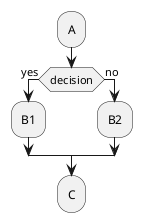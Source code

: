 @startuml
skinparam ConditionEndStyle hline
:A;
if (decision) then (yes)
:B1;
else (no)
:B2;
endif
:C;
@enduml
